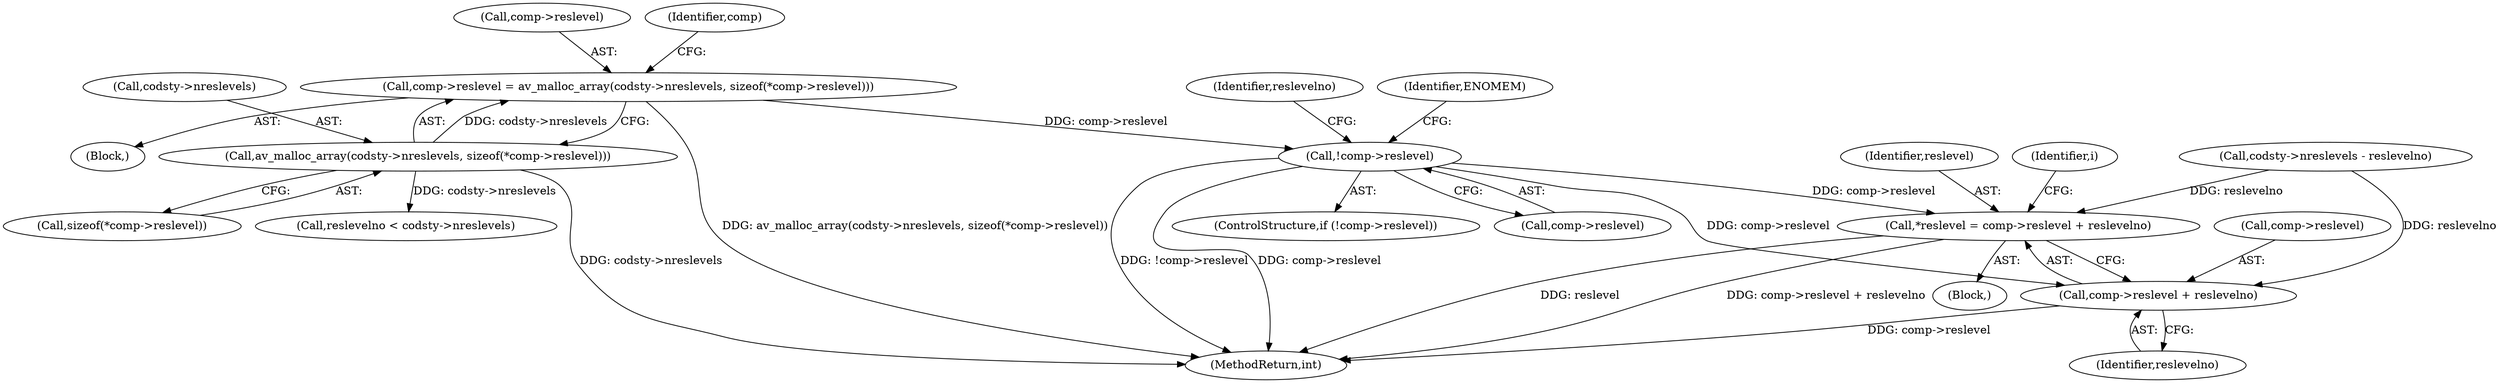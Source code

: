 digraph "0_FFmpeg_912ce9dd2080c5837285a471d750fa311e09b555_0@pointer" {
"1000294" [label="(Call,!comp->reslevel)"];
"1000280" [label="(Call,comp->reslevel = av_malloc_array(codsty->nreslevels, sizeof(*comp->reslevel)))"];
"1000284" [label="(Call,av_malloc_array(codsty->nreslevels, sizeof(*comp->reslevel)))"];
"1000322" [label="(Call,*reslevel = comp->reslevel + reslevelno)"];
"1000324" [label="(Call,comp->reslevel + reslevelno)"];
"1000322" [label="(Call,*reslevel = comp->reslevel + reslevelno)"];
"1000323" [label="(Identifier,reslevel)"];
"1000293" [label="(ControlStructure,if (!comp->reslevel))"];
"1000295" [label="(Call,comp->reslevel)"];
"1000325" [label="(Call,comp->reslevel)"];
"1000294" [label="(Call,!comp->reslevel)"];
"1000300" [label="(Identifier,ENOMEM)"];
"1000328" [label="(Identifier,reslevelno)"];
"1000288" [label="(Call,sizeof(*comp->reslevel))"];
"1000324" [label="(Call,comp->reslevel + reslevelno)"];
"1000281" [label="(Call,comp->reslevel)"];
"1000312" [label="(Block,)"];
"1000296" [label="(Identifier,comp)"];
"1000303" [label="(Identifier,reslevelno)"];
"1000280" [label="(Call,comp->reslevel = av_malloc_array(codsty->nreslevels, sizeof(*comp->reslevel)))"];
"1001573" [label="(MethodReturn,int)"];
"1000284" [label="(Call,av_malloc_array(codsty->nreslevels, sizeof(*comp->reslevel)))"];
"1000285" [label="(Call,codsty->nreslevels)"];
"1000331" [label="(Identifier,i)"];
"1000140" [label="(Block,)"];
"1000305" [label="(Call,reslevelno < codsty->nreslevels)"];
"1000316" [label="(Call,codsty->nreslevels - reslevelno)"];
"1000294" -> "1000293"  [label="AST: "];
"1000294" -> "1000295"  [label="CFG: "];
"1000295" -> "1000294"  [label="AST: "];
"1000300" -> "1000294"  [label="CFG: "];
"1000303" -> "1000294"  [label="CFG: "];
"1000294" -> "1001573"  [label="DDG: !comp->reslevel"];
"1000294" -> "1001573"  [label="DDG: comp->reslevel"];
"1000280" -> "1000294"  [label="DDG: comp->reslevel"];
"1000294" -> "1000322"  [label="DDG: comp->reslevel"];
"1000294" -> "1000324"  [label="DDG: comp->reslevel"];
"1000280" -> "1000140"  [label="AST: "];
"1000280" -> "1000284"  [label="CFG: "];
"1000281" -> "1000280"  [label="AST: "];
"1000284" -> "1000280"  [label="AST: "];
"1000296" -> "1000280"  [label="CFG: "];
"1000280" -> "1001573"  [label="DDG: av_malloc_array(codsty->nreslevels, sizeof(*comp->reslevel))"];
"1000284" -> "1000280"  [label="DDG: codsty->nreslevels"];
"1000284" -> "1000288"  [label="CFG: "];
"1000285" -> "1000284"  [label="AST: "];
"1000288" -> "1000284"  [label="AST: "];
"1000284" -> "1001573"  [label="DDG: codsty->nreslevels"];
"1000284" -> "1000305"  [label="DDG: codsty->nreslevels"];
"1000322" -> "1000312"  [label="AST: "];
"1000322" -> "1000324"  [label="CFG: "];
"1000323" -> "1000322"  [label="AST: "];
"1000324" -> "1000322"  [label="AST: "];
"1000331" -> "1000322"  [label="CFG: "];
"1000322" -> "1001573"  [label="DDG: comp->reslevel + reslevelno"];
"1000322" -> "1001573"  [label="DDG: reslevel"];
"1000316" -> "1000322"  [label="DDG: reslevelno"];
"1000324" -> "1000328"  [label="CFG: "];
"1000325" -> "1000324"  [label="AST: "];
"1000328" -> "1000324"  [label="AST: "];
"1000324" -> "1001573"  [label="DDG: comp->reslevel"];
"1000316" -> "1000324"  [label="DDG: reslevelno"];
}
